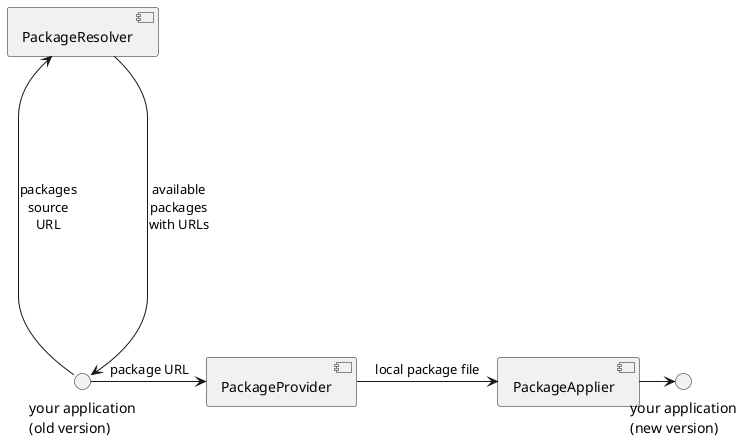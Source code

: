 @startuml

skinparam backgroundColor transparent

[PackageResolver] as resolver
[PackageProvider] as provider
[PackageApplier] as applier
() "your application\n(old version)" as old
() "your application\n(new version)" as new

old -left---> resolver : "packages\nsource\nURL"
resolver -----> old : "available\npackages\nwith URLs"
old -right-> provider : "package URL"
provider -right-> applier : "local package file"
applier -right-> new

@enduml
